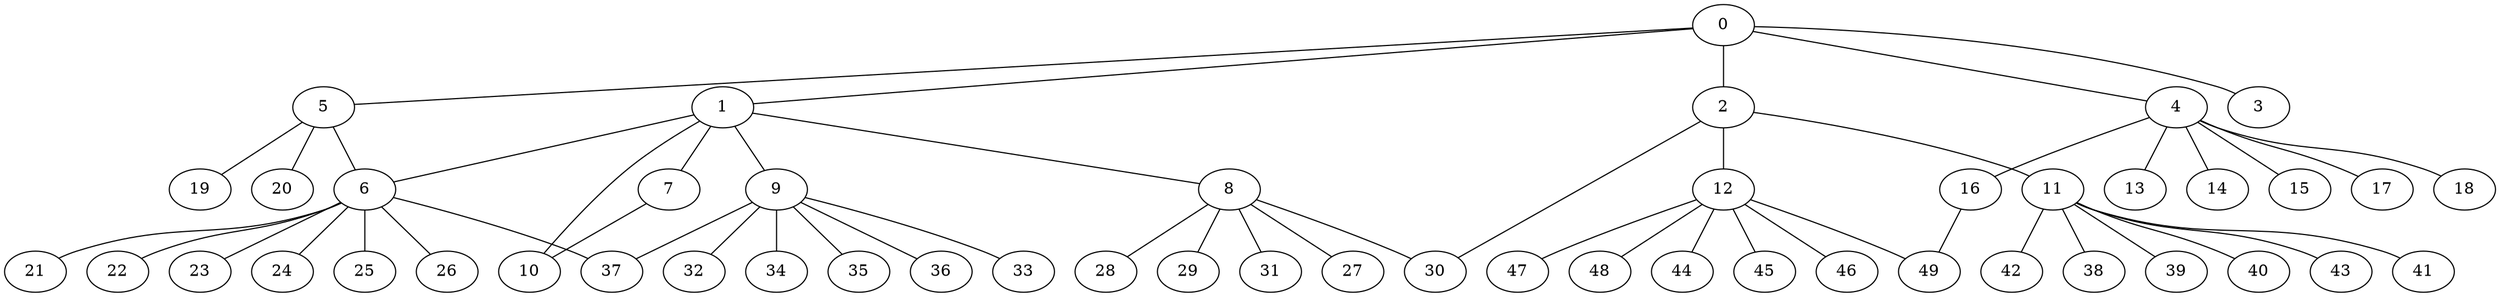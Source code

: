
graph graphname {
    0 -- 1
0 -- 2
0 -- 3
0 -- 4
0 -- 5
1 -- 6
1 -- 7
1 -- 8
1 -- 9
1 -- 10
2 -- 11
2 -- 12
2 -- 30
4 -- 13
4 -- 14
4 -- 15
4 -- 16
4 -- 17
4 -- 18
5 -- 19
5 -- 20
5 -- 6
6 -- 21
6 -- 22
6 -- 23
6 -- 24
6 -- 25
6 -- 26
6 -- 37
7 -- 10
8 -- 27
8 -- 28
8 -- 29
8 -- 30
8 -- 31
9 -- 32
9 -- 34
9 -- 35
9 -- 36
9 -- 37
9 -- 33
11 -- 38
11 -- 39
11 -- 40
11 -- 41
11 -- 42
11 -- 43
12 -- 44
12 -- 45
12 -- 46
12 -- 47
12 -- 48
12 -- 49
16 -- 49

}
